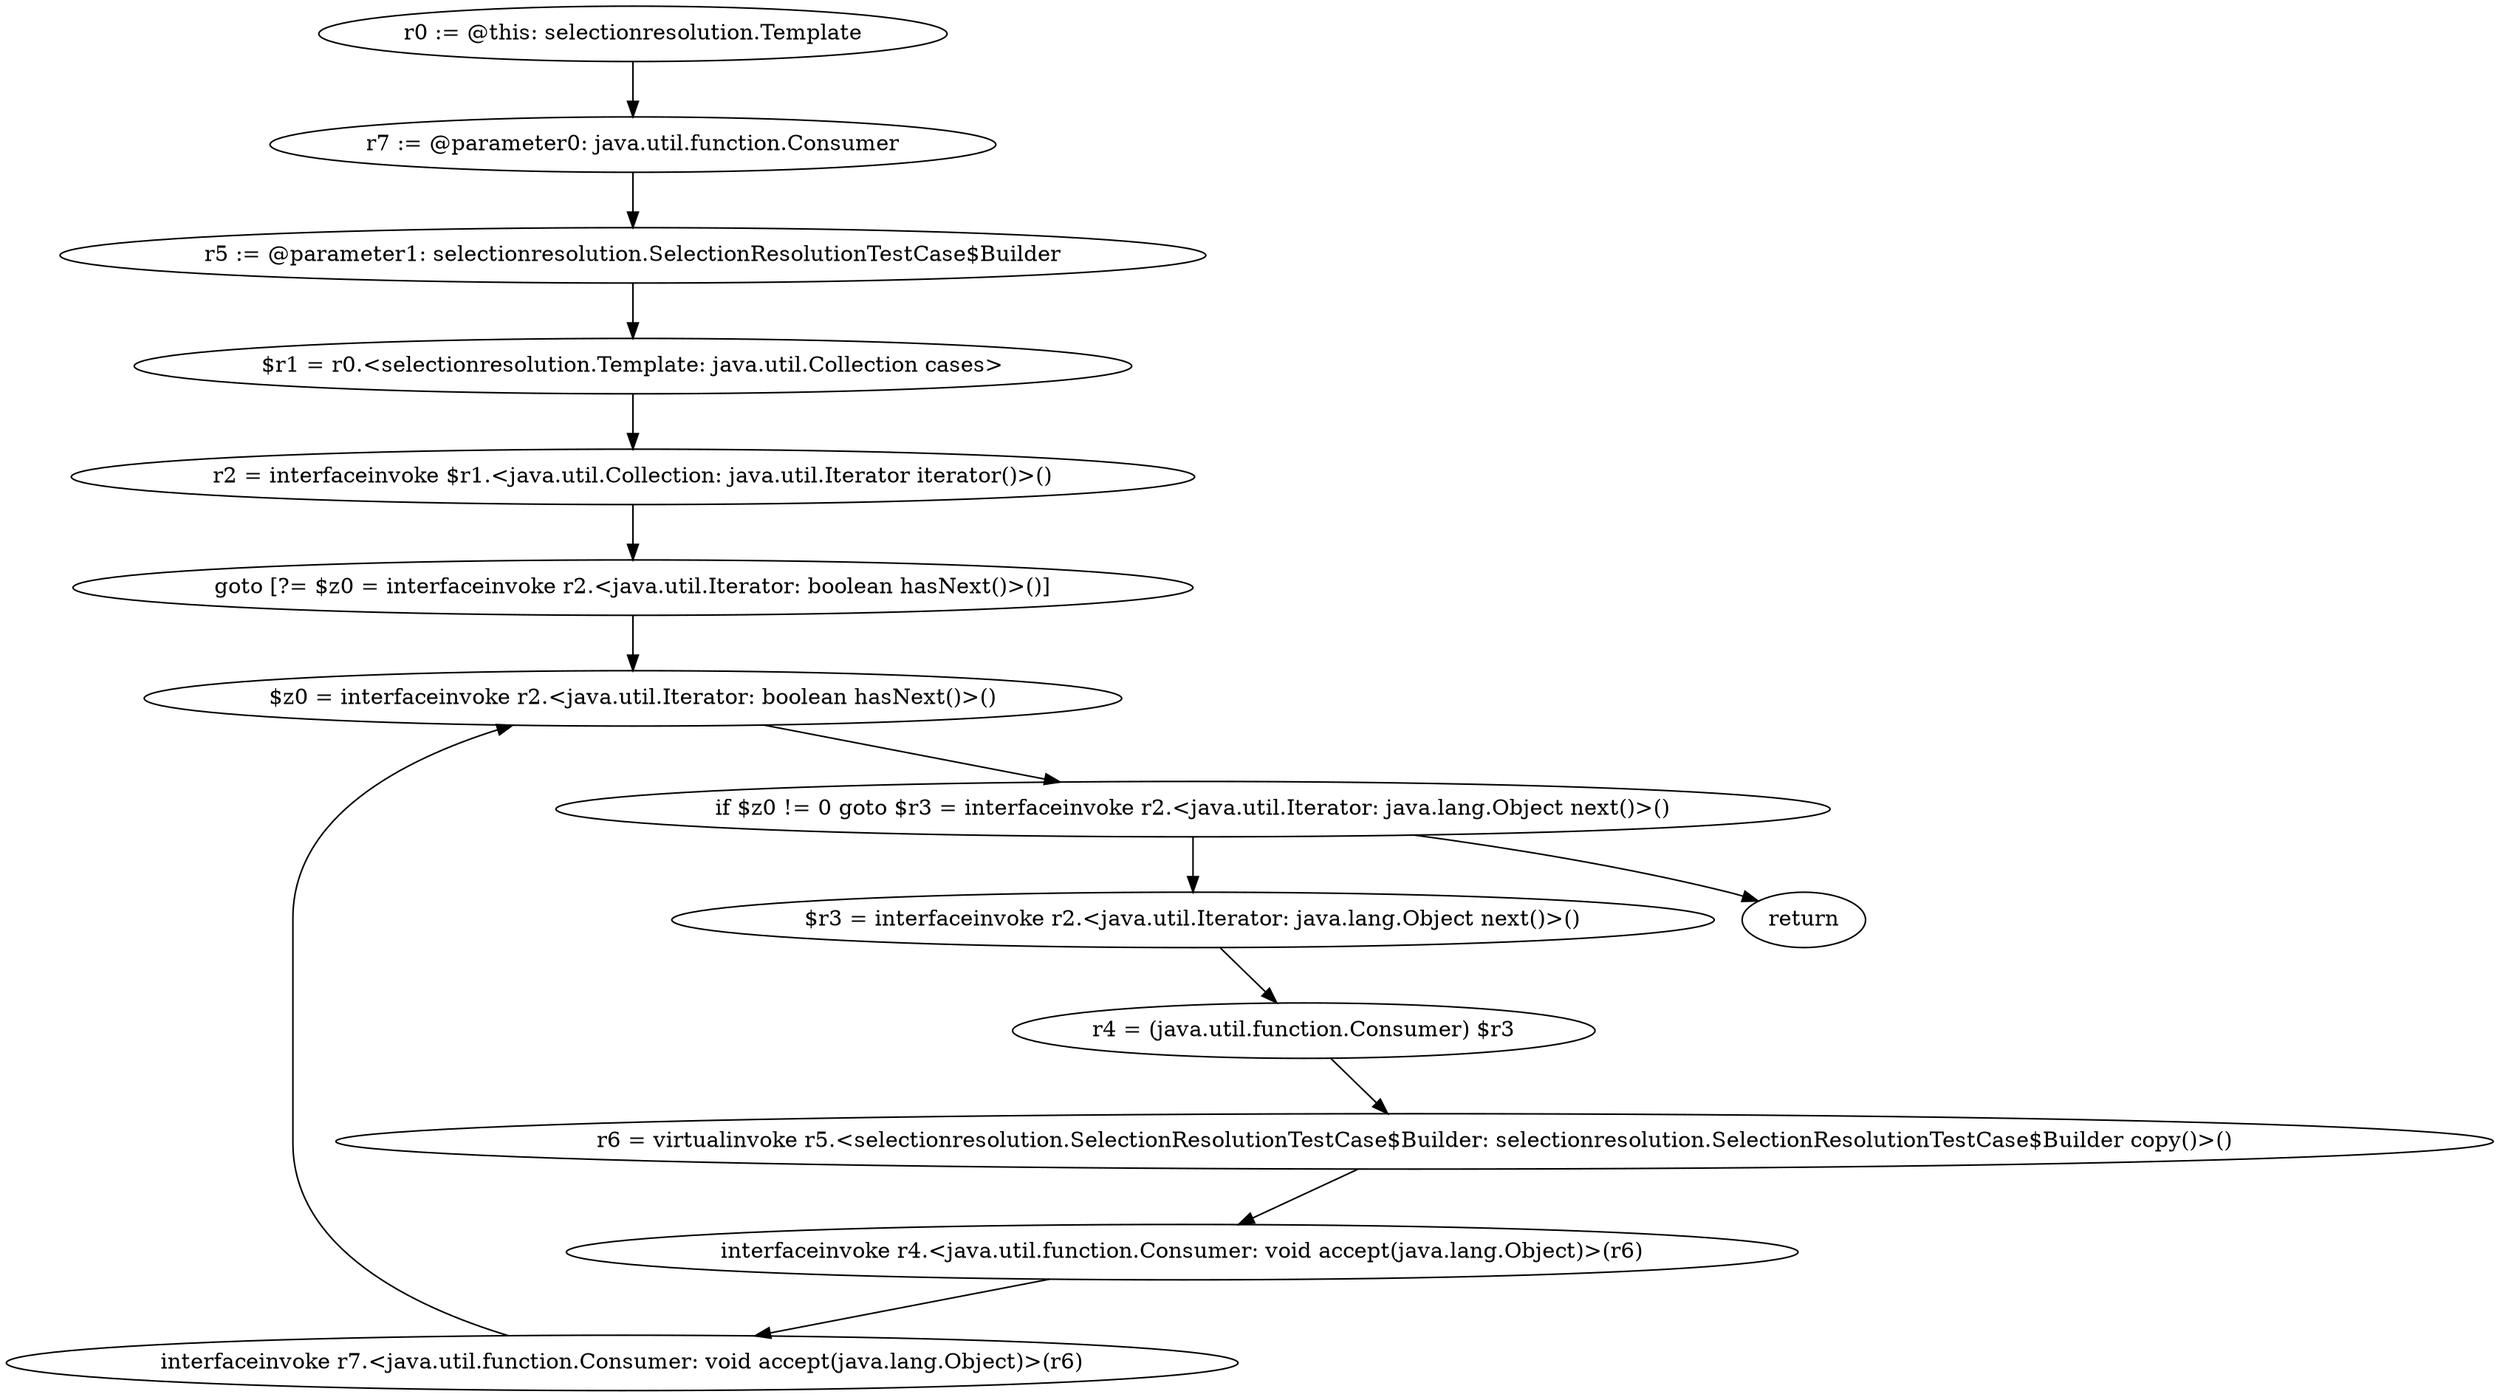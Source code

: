digraph "unitGraph" {
    "r0 := @this: selectionresolution.Template"
    "r7 := @parameter0: java.util.function.Consumer"
    "r5 := @parameter1: selectionresolution.SelectionResolutionTestCase$Builder"
    "$r1 = r0.<selectionresolution.Template: java.util.Collection cases>"
    "r2 = interfaceinvoke $r1.<java.util.Collection: java.util.Iterator iterator()>()"
    "goto [?= $z0 = interfaceinvoke r2.<java.util.Iterator: boolean hasNext()>()]"
    "$r3 = interfaceinvoke r2.<java.util.Iterator: java.lang.Object next()>()"
    "r4 = (java.util.function.Consumer) $r3"
    "r6 = virtualinvoke r5.<selectionresolution.SelectionResolutionTestCase$Builder: selectionresolution.SelectionResolutionTestCase$Builder copy()>()"
    "interfaceinvoke r4.<java.util.function.Consumer: void accept(java.lang.Object)>(r6)"
    "interfaceinvoke r7.<java.util.function.Consumer: void accept(java.lang.Object)>(r6)"
    "$z0 = interfaceinvoke r2.<java.util.Iterator: boolean hasNext()>()"
    "if $z0 != 0 goto $r3 = interfaceinvoke r2.<java.util.Iterator: java.lang.Object next()>()"
    "return"
    "r0 := @this: selectionresolution.Template"->"r7 := @parameter0: java.util.function.Consumer";
    "r7 := @parameter0: java.util.function.Consumer"->"r5 := @parameter1: selectionresolution.SelectionResolutionTestCase$Builder";
    "r5 := @parameter1: selectionresolution.SelectionResolutionTestCase$Builder"->"$r1 = r0.<selectionresolution.Template: java.util.Collection cases>";
    "$r1 = r0.<selectionresolution.Template: java.util.Collection cases>"->"r2 = interfaceinvoke $r1.<java.util.Collection: java.util.Iterator iterator()>()";
    "r2 = interfaceinvoke $r1.<java.util.Collection: java.util.Iterator iterator()>()"->"goto [?= $z0 = interfaceinvoke r2.<java.util.Iterator: boolean hasNext()>()]";
    "goto [?= $z0 = interfaceinvoke r2.<java.util.Iterator: boolean hasNext()>()]"->"$z0 = interfaceinvoke r2.<java.util.Iterator: boolean hasNext()>()";
    "$r3 = interfaceinvoke r2.<java.util.Iterator: java.lang.Object next()>()"->"r4 = (java.util.function.Consumer) $r3";
    "r4 = (java.util.function.Consumer) $r3"->"r6 = virtualinvoke r5.<selectionresolution.SelectionResolutionTestCase$Builder: selectionresolution.SelectionResolutionTestCase$Builder copy()>()";
    "r6 = virtualinvoke r5.<selectionresolution.SelectionResolutionTestCase$Builder: selectionresolution.SelectionResolutionTestCase$Builder copy()>()"->"interfaceinvoke r4.<java.util.function.Consumer: void accept(java.lang.Object)>(r6)";
    "interfaceinvoke r4.<java.util.function.Consumer: void accept(java.lang.Object)>(r6)"->"interfaceinvoke r7.<java.util.function.Consumer: void accept(java.lang.Object)>(r6)";
    "interfaceinvoke r7.<java.util.function.Consumer: void accept(java.lang.Object)>(r6)"->"$z0 = interfaceinvoke r2.<java.util.Iterator: boolean hasNext()>()";
    "$z0 = interfaceinvoke r2.<java.util.Iterator: boolean hasNext()>()"->"if $z0 != 0 goto $r3 = interfaceinvoke r2.<java.util.Iterator: java.lang.Object next()>()";
    "if $z0 != 0 goto $r3 = interfaceinvoke r2.<java.util.Iterator: java.lang.Object next()>()"->"return";
    "if $z0 != 0 goto $r3 = interfaceinvoke r2.<java.util.Iterator: java.lang.Object next()>()"->"$r3 = interfaceinvoke r2.<java.util.Iterator: java.lang.Object next()>()";
}
